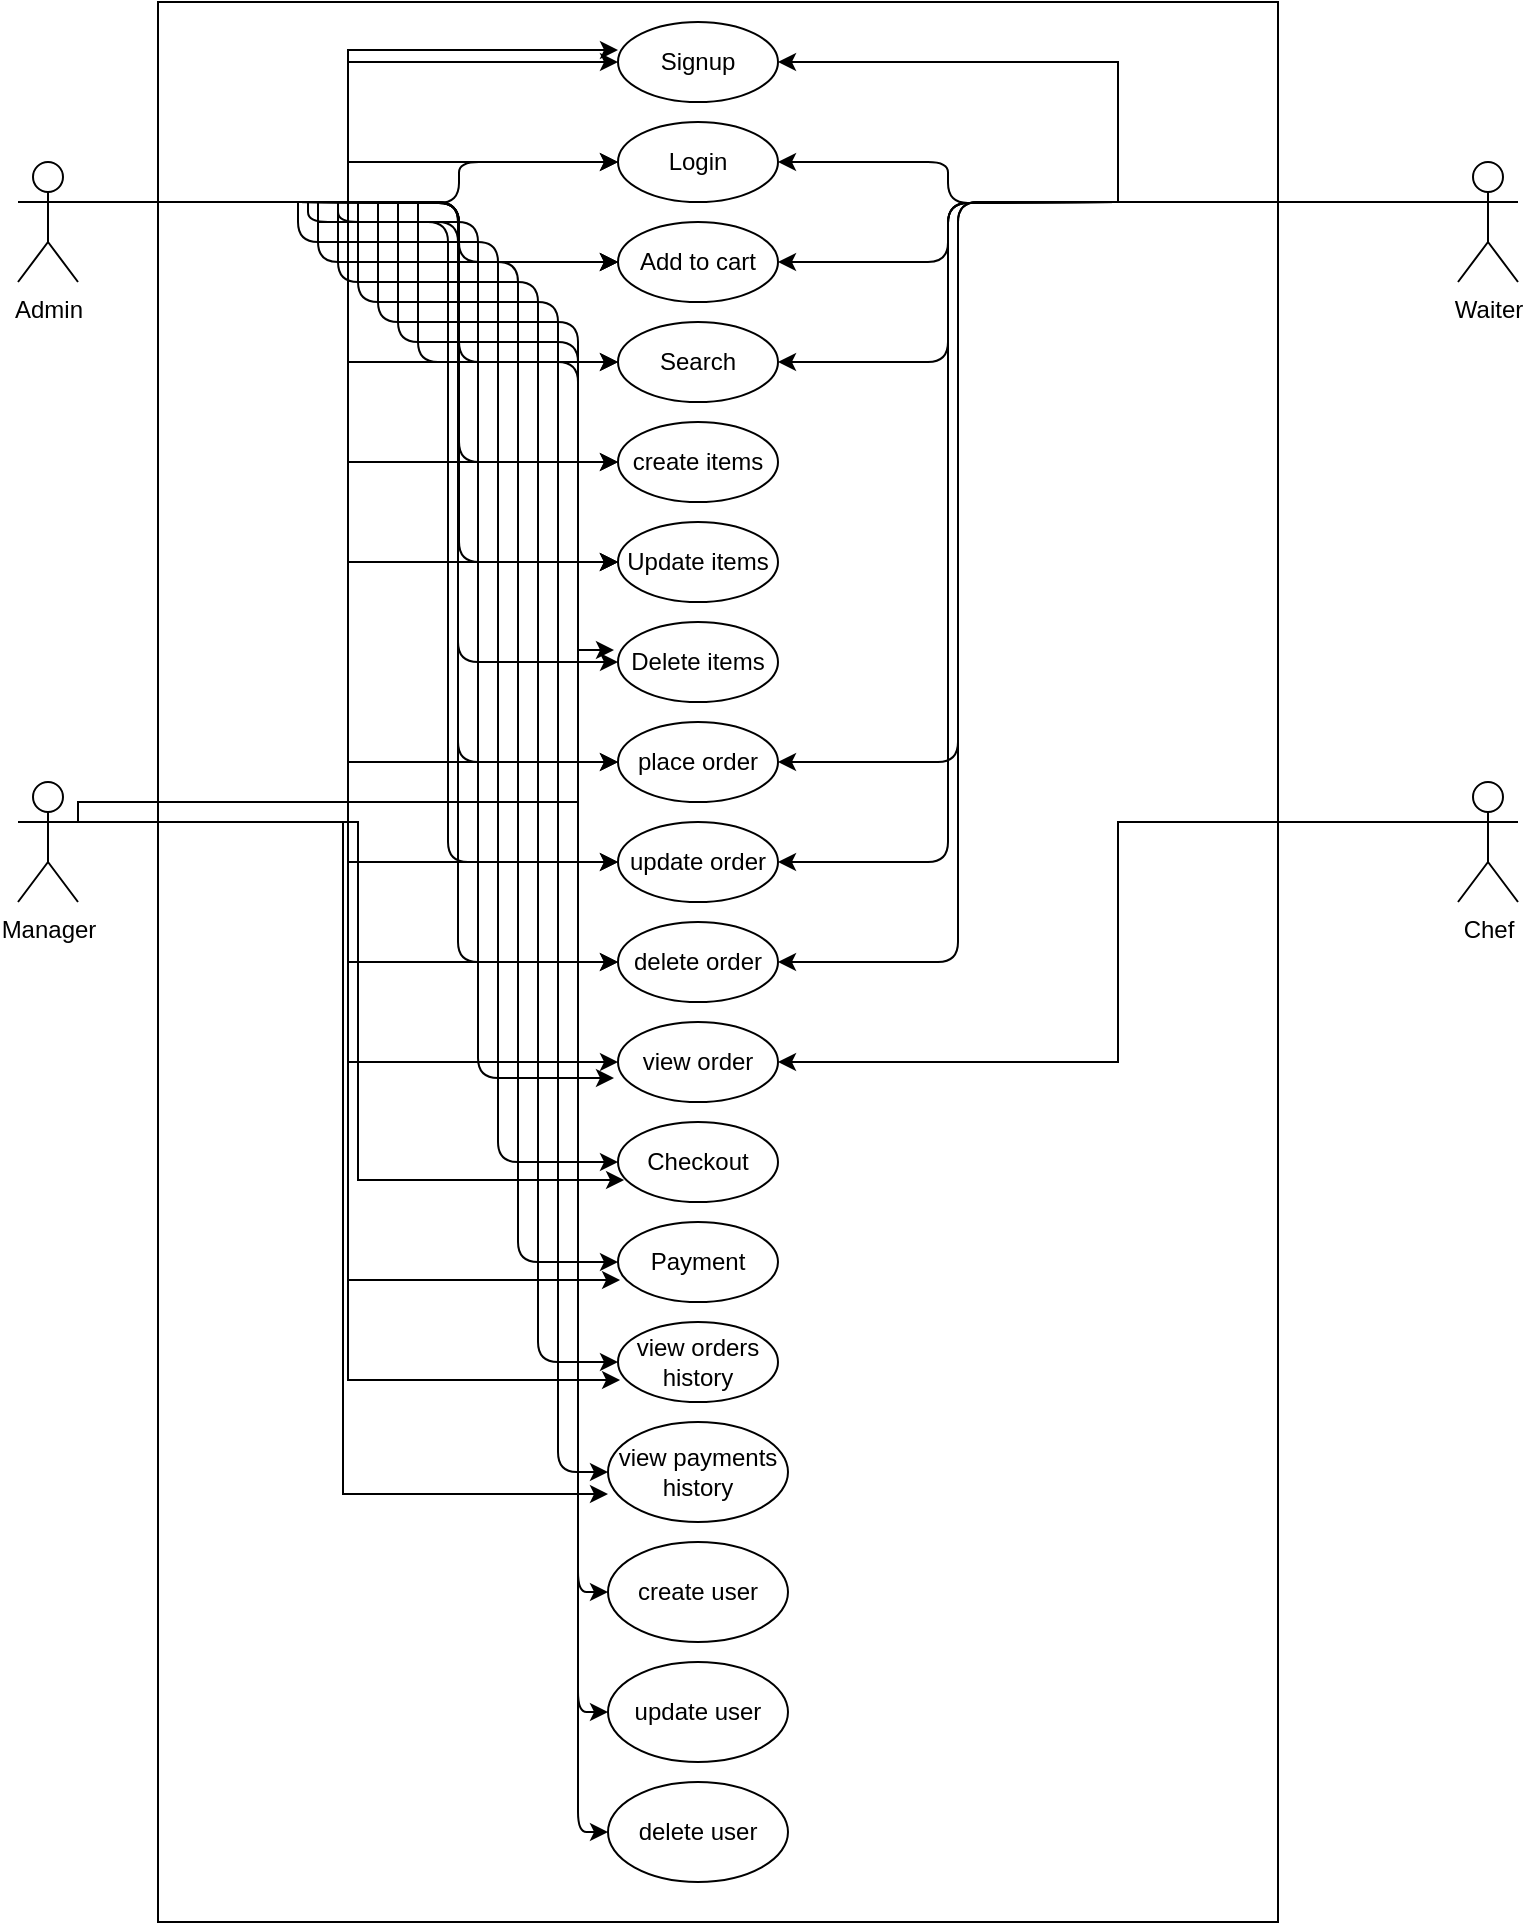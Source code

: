 <mxfile version="14.7.6" type="device"><diagram id="lyySrVzeMGHiCK7fGhuE" name="Page-1"><mxGraphModel dx="1102" dy="557" grid="1" gridSize="10" guides="1" tooltips="1" connect="1" arrows="1" fold="1" page="1" pageScale="1" pageWidth="1100" pageHeight="1700" math="0" shadow="0"><root><mxCell id="0"/><mxCell id="1" parent="0"/><mxCell id="WchAToy_5cwHlQF1QVoi-11" style="edgeStyle=orthogonalEdgeStyle;rounded=0;orthogonalLoop=1;jettySize=auto;html=1;exitX=0;exitY=0.333;exitDx=0;exitDy=0;exitPerimeter=0;entryX=1;entryY=0.5;entryDx=0;entryDy=0;" edge="1" parent="1" source="I7KHsMPPfPj0f8KATIQI-2" target="WchAToy_5cwHlQF1QVoi-10"><mxGeometry relative="1" as="geometry"/></mxCell><mxCell id="I7KHsMPPfPj0f8KATIQI-2" value="Chef" style="shape=umlActor;verticalLabelPosition=bottom;verticalAlign=top;html=1;outlineConnect=0;" parent="1" vertex="1"><mxGeometry x="930" y="470" width="30" height="60" as="geometry"/></mxCell><mxCell id="WchAToy_5cwHlQF1QVoi-2" style="edgeStyle=orthogonalEdgeStyle;rounded=0;orthogonalLoop=1;jettySize=auto;html=1;exitX=0;exitY=0.333;exitDx=0;exitDy=0;exitPerimeter=0;entryX=1;entryY=0.5;entryDx=0;entryDy=0;" edge="1" parent="1" source="I7KHsMPPfPj0f8KATIQI-3" target="I7KHsMPPfPj0f8KATIQI-8"><mxGeometry relative="1" as="geometry"><Array as="points"><mxPoint x="760" y="180"/><mxPoint x="760" y="110"/></Array></mxGeometry></mxCell><mxCell id="I7KHsMPPfPj0f8KATIQI-3" value="Waiter" style="shape=umlActor;verticalLabelPosition=bottom;verticalAlign=top;html=1;outlineConnect=0;" parent="1" vertex="1"><mxGeometry x="930" y="160" width="30" height="60" as="geometry"/></mxCell><mxCell id="WchAToy_5cwHlQF1QVoi-33" style="edgeStyle=orthogonalEdgeStyle;rounded=0;orthogonalLoop=1;jettySize=auto;html=1;exitX=1;exitY=0.333;exitDx=0;exitDy=0;exitPerimeter=0;entryX=0;entryY=0.5;entryDx=0;entryDy=0;" edge="1" parent="1" source="I7KHsMPPfPj0f8KATIQI-4" target="I7KHsMPPfPj0f8KATIQI-8"><mxGeometry relative="1" as="geometry"/></mxCell><mxCell id="WchAToy_5cwHlQF1QVoi-35" style="edgeStyle=orthogonalEdgeStyle;rounded=0;orthogonalLoop=1;jettySize=auto;html=1;exitX=1;exitY=0.333;exitDx=0;exitDy=0;exitPerimeter=0;entryX=0;entryY=0.5;entryDx=0;entryDy=0;" edge="1" parent="1" source="I7KHsMPPfPj0f8KATIQI-4" target="I7KHsMPPfPj0f8KATIQI-9"><mxGeometry relative="1" as="geometry"/></mxCell><mxCell id="WchAToy_5cwHlQF1QVoi-36" style="edgeStyle=orthogonalEdgeStyle;rounded=0;orthogonalLoop=1;jettySize=auto;html=1;exitX=1;exitY=0.333;exitDx=0;exitDy=0;exitPerimeter=0;entryX=0;entryY=0.5;entryDx=0;entryDy=0;" edge="1" parent="1" source="I7KHsMPPfPj0f8KATIQI-4" target="I7KHsMPPfPj0f8KATIQI-11"><mxGeometry relative="1" as="geometry"/></mxCell><mxCell id="WchAToy_5cwHlQF1QVoi-37" style="edgeStyle=orthogonalEdgeStyle;rounded=0;orthogonalLoop=1;jettySize=auto;html=1;exitX=1;exitY=0.333;exitDx=0;exitDy=0;exitPerimeter=0;entryX=0;entryY=0.5;entryDx=0;entryDy=0;" edge="1" parent="1" source="I7KHsMPPfPj0f8KATIQI-4" target="I7KHsMPPfPj0f8KATIQI-11"><mxGeometry relative="1" as="geometry"/></mxCell><mxCell id="WchAToy_5cwHlQF1QVoi-38" style="edgeStyle=orthogonalEdgeStyle;rounded=0;orthogonalLoop=1;jettySize=auto;html=1;exitX=1;exitY=0.333;exitDx=0;exitDy=0;exitPerimeter=0;entryX=0;entryY=0.5;entryDx=0;entryDy=0;" edge="1" parent="1" source="I7KHsMPPfPj0f8KATIQI-4" target="I7KHsMPPfPj0f8KATIQI-10"><mxGeometry relative="1" as="geometry"/></mxCell><mxCell id="WchAToy_5cwHlQF1QVoi-39" style="edgeStyle=orthogonalEdgeStyle;rounded=0;orthogonalLoop=1;jettySize=auto;html=1;exitX=1;exitY=0.333;exitDx=0;exitDy=0;exitPerimeter=0;entryX=0;entryY=0.5;entryDx=0;entryDy=0;" edge="1" parent="1" source="I7KHsMPPfPj0f8KATIQI-4" target="I7KHsMPPfPj0f8KATIQI-16"><mxGeometry relative="1" as="geometry"/></mxCell><mxCell id="WchAToy_5cwHlQF1QVoi-40" style="edgeStyle=orthogonalEdgeStyle;rounded=0;orthogonalLoop=1;jettySize=auto;html=1;exitX=1;exitY=0.333;exitDx=0;exitDy=0;exitPerimeter=0;entryX=0;entryY=0.5;entryDx=0;entryDy=0;" edge="1" parent="1" source="I7KHsMPPfPj0f8KATIQI-4" target="I7KHsMPPfPj0f8KATIQI-13"><mxGeometry relative="1" as="geometry"/></mxCell><mxCell id="WchAToy_5cwHlQF1QVoi-41" style="edgeStyle=orthogonalEdgeStyle;rounded=0;orthogonalLoop=1;jettySize=auto;html=1;exitX=1;exitY=0.333;exitDx=0;exitDy=0;exitPerimeter=0;entryX=0;entryY=0.5;entryDx=0;entryDy=0;" edge="1" parent="1" source="I7KHsMPPfPj0f8KATIQI-4" target="I7KHsMPPfPj0f8KATIQI-13"><mxGeometry relative="1" as="geometry"/></mxCell><mxCell id="WchAToy_5cwHlQF1QVoi-42" style="edgeStyle=orthogonalEdgeStyle;rounded=0;orthogonalLoop=1;jettySize=auto;html=1;exitX=1;exitY=0.333;exitDx=0;exitDy=0;exitPerimeter=0;entryX=-0.025;entryY=0.35;entryDx=0;entryDy=0;entryPerimeter=0;" edge="1" parent="1" source="I7KHsMPPfPj0f8KATIQI-4" target="I7KHsMPPfPj0f8KATIQI-14"><mxGeometry relative="1" as="geometry"><Array as="points"><mxPoint x="240" y="480"/><mxPoint x="490" y="480"/><mxPoint x="490" y="404"/></Array></mxGeometry></mxCell><mxCell id="WchAToy_5cwHlQF1QVoi-43" style="edgeStyle=orthogonalEdgeStyle;rounded=0;orthogonalLoop=1;jettySize=auto;html=1;exitX=1;exitY=0.333;exitDx=0;exitDy=0;exitPerimeter=0;entryX=0;entryY=0.5;entryDx=0;entryDy=0;" edge="1" parent="1" source="I7KHsMPPfPj0f8KATIQI-4" target="I7KHsMPPfPj0f8KATIQI-20"><mxGeometry relative="1" as="geometry"/></mxCell><mxCell id="WchAToy_5cwHlQF1QVoi-44" style="edgeStyle=orthogonalEdgeStyle;rounded=0;orthogonalLoop=1;jettySize=auto;html=1;exitX=1;exitY=0.333;exitDx=0;exitDy=0;exitPerimeter=0;entryX=0;entryY=0.5;entryDx=0;entryDy=0;" edge="1" parent="1" source="I7KHsMPPfPj0f8KATIQI-4" target="I7KHsMPPfPj0f8KATIQI-17"><mxGeometry relative="1" as="geometry"/></mxCell><mxCell id="WchAToy_5cwHlQF1QVoi-45" style="edgeStyle=orthogonalEdgeStyle;rounded=0;orthogonalLoop=1;jettySize=auto;html=1;exitX=1;exitY=0.333;exitDx=0;exitDy=0;exitPerimeter=0;entryX=0;entryY=0.5;entryDx=0;entryDy=0;" edge="1" parent="1" source="I7KHsMPPfPj0f8KATIQI-4" target="I7KHsMPPfPj0f8KATIQI-19"><mxGeometry relative="1" as="geometry"/></mxCell><mxCell id="WchAToy_5cwHlQF1QVoi-46" style="edgeStyle=orthogonalEdgeStyle;rounded=0;orthogonalLoop=1;jettySize=auto;html=1;exitX=1;exitY=0.333;exitDx=0;exitDy=0;exitPerimeter=0;entryX=0;entryY=0.5;entryDx=0;entryDy=0;" edge="1" parent="1" source="I7KHsMPPfPj0f8KATIQI-4" target="WchAToy_5cwHlQF1QVoi-10"><mxGeometry relative="1" as="geometry"/></mxCell><mxCell id="WchAToy_5cwHlQF1QVoi-47" style="edgeStyle=orthogonalEdgeStyle;rounded=0;orthogonalLoop=1;jettySize=auto;html=1;exitX=1;exitY=0.333;exitDx=0;exitDy=0;exitPerimeter=0;entryX=0.038;entryY=0.725;entryDx=0;entryDy=0;entryPerimeter=0;" edge="1" parent="1" source="I7KHsMPPfPj0f8KATIQI-4" target="I7KHsMPPfPj0f8KATIQI-12"><mxGeometry relative="1" as="geometry"><Array as="points"><mxPoint x="380" y="490"/><mxPoint x="380" y="669"/></Array></mxGeometry></mxCell><mxCell id="WchAToy_5cwHlQF1QVoi-48" style="edgeStyle=orthogonalEdgeStyle;rounded=0;orthogonalLoop=1;jettySize=auto;html=1;exitX=1;exitY=0.333;exitDx=0;exitDy=0;exitPerimeter=0;entryX=0.013;entryY=0.725;entryDx=0;entryDy=0;entryPerimeter=0;" edge="1" parent="1" source="I7KHsMPPfPj0f8KATIQI-4" target="I7KHsMPPfPj0f8KATIQI-15"><mxGeometry relative="1" as="geometry"/></mxCell><mxCell id="WchAToy_5cwHlQF1QVoi-49" style="edgeStyle=orthogonalEdgeStyle;rounded=0;orthogonalLoop=1;jettySize=auto;html=1;exitX=1;exitY=0.333;exitDx=0;exitDy=0;exitPerimeter=0;entryX=0.013;entryY=0.725;entryDx=0;entryDy=0;entryPerimeter=0;" edge="1" parent="1" source="I7KHsMPPfPj0f8KATIQI-4" target="I7KHsMPPfPj0f8KATIQI-21"><mxGeometry relative="1" as="geometry"/></mxCell><mxCell id="WchAToy_5cwHlQF1QVoi-50" style="edgeStyle=orthogonalEdgeStyle;rounded=0;orthogonalLoop=1;jettySize=auto;html=1;exitX=1;exitY=0.333;exitDx=0;exitDy=0;exitPerimeter=0;entryX=0;entryY=0.72;entryDx=0;entryDy=0;entryPerimeter=0;" edge="1" parent="1" source="I7KHsMPPfPj0f8KATIQI-4" target="I7KHsMPPfPj0f8KATIQI-22"><mxGeometry relative="1" as="geometry"/></mxCell><mxCell id="I7KHsMPPfPj0f8KATIQI-4" value="Manager" style="shape=umlActor;verticalLabelPosition=bottom;verticalAlign=top;html=1;outlineConnect=0;" parent="1" vertex="1"><mxGeometry x="210" y="470" width="30" height="60" as="geometry"/></mxCell><mxCell id="WchAToy_5cwHlQF1QVoi-12" style="edgeStyle=orthogonalEdgeStyle;rounded=0;orthogonalLoop=1;jettySize=auto;html=1;exitX=1;exitY=0.333;exitDx=0;exitDy=0;exitPerimeter=0;entryX=0;entryY=0.35;entryDx=0;entryDy=0;entryPerimeter=0;" edge="1" parent="1" source="I7KHsMPPfPj0f8KATIQI-5" target="I7KHsMPPfPj0f8KATIQI-8"><mxGeometry relative="1" as="geometry"/></mxCell><object label="Admin" id="I7KHsMPPfPj0f8KATIQI-5"><mxCell style="shape=umlActor;verticalLabelPosition=bottom;verticalAlign=top;html=1;outlineConnect=0;" parent="1" vertex="1"><mxGeometry x="210" y="160" width="30" height="60" as="geometry"/></mxCell></object><mxCell id="I7KHsMPPfPj0f8KATIQI-8" value="Signup" style="ellipse;whiteSpace=wrap;html=1;" parent="1" vertex="1"><mxGeometry x="510" y="90" width="80" height="40" as="geometry"/></mxCell><mxCell id="I7KHsMPPfPj0f8KATIQI-9" value="Login" style="ellipse;whiteSpace=wrap;html=1;" parent="1" vertex="1"><mxGeometry x="510" y="140" width="80" height="40" as="geometry"/></mxCell><mxCell id="I7KHsMPPfPj0f8KATIQI-10" value="Search" style="ellipse;whiteSpace=wrap;html=1;" parent="1" vertex="1"><mxGeometry x="510" y="240" width="80" height="40" as="geometry"/></mxCell><mxCell id="I7KHsMPPfPj0f8KATIQI-11" value="Add to cart" style="ellipse;whiteSpace=wrap;html=1;" parent="1" vertex="1"><mxGeometry x="510" y="190" width="80" height="40" as="geometry"/></mxCell><mxCell id="I7KHsMPPfPj0f8KATIQI-12" value="Checkout" style="ellipse;whiteSpace=wrap;html=1;" parent="1" vertex="1"><mxGeometry x="510" y="640" width="80" height="40" as="geometry"/></mxCell><mxCell id="I7KHsMPPfPj0f8KATIQI-13" value="Update items" style="ellipse;whiteSpace=wrap;html=1;" parent="1" vertex="1"><mxGeometry x="510" y="340" width="80" height="40" as="geometry"/></mxCell><mxCell id="I7KHsMPPfPj0f8KATIQI-14" value="Delete items" style="ellipse;whiteSpace=wrap;html=1;" parent="1" vertex="1"><mxGeometry x="510" y="390" width="80" height="40" as="geometry"/></mxCell><mxCell id="I7KHsMPPfPj0f8KATIQI-15" value="Payment" style="ellipse;whiteSpace=wrap;html=1;" parent="1" vertex="1"><mxGeometry x="510" y="690" width="80" height="40" as="geometry"/></mxCell><mxCell id="I7KHsMPPfPj0f8KATIQI-16" value="create items" style="ellipse;whiteSpace=wrap;html=1;" parent="1" vertex="1"><mxGeometry x="510" y="290" width="80" height="40" as="geometry"/></mxCell><mxCell id="I7KHsMPPfPj0f8KATIQI-17" value="update order" style="ellipse;whiteSpace=wrap;html=1;" parent="1" vertex="1"><mxGeometry x="510" y="490" width="80" height="40" as="geometry"/></mxCell><mxCell id="I7KHsMPPfPj0f8KATIQI-19" value="delete order" style="ellipse;whiteSpace=wrap;html=1;" parent="1" vertex="1"><mxGeometry x="510" y="540" width="80" height="40" as="geometry"/></mxCell><mxCell id="I7KHsMPPfPj0f8KATIQI-20" value="place order" style="ellipse;whiteSpace=wrap;html=1;" parent="1" vertex="1"><mxGeometry x="510" y="440" width="80" height="40" as="geometry"/></mxCell><mxCell id="I7KHsMPPfPj0f8KATIQI-21" value="view orders history" style="ellipse;whiteSpace=wrap;html=1;" parent="1" vertex="1"><mxGeometry x="510" y="740" width="80" height="40" as="geometry"/></mxCell><mxCell id="I7KHsMPPfPj0f8KATIQI-22" value="view payments history" style="ellipse;whiteSpace=wrap;html=1;" parent="1" vertex="1"><mxGeometry x="505" y="790" width="90" height="50" as="geometry"/></mxCell><mxCell id="WchAToy_5cwHlQF1QVoi-3" value="" style="endArrow=classic;html=1;entryX=1;entryY=0.5;entryDx=0;entryDy=0;edgeStyle=orthogonalEdgeStyle;" edge="1" parent="1" target="I7KHsMPPfPj0f8KATIQI-9"><mxGeometry width="50" height="50" relative="1" as="geometry"><mxPoint x="760" y="180" as="sourcePoint"/><mxPoint x="580" y="260" as="targetPoint"/></mxGeometry></mxCell><mxCell id="WchAToy_5cwHlQF1QVoi-4" value="" style="endArrow=classic;html=1;entryX=1;entryY=0.5;entryDx=0;entryDy=0;edgeStyle=orthogonalEdgeStyle;" edge="1" parent="1" target="I7KHsMPPfPj0f8KATIQI-11"><mxGeometry width="50" height="50" relative="1" as="geometry"><mxPoint x="760" y="180" as="sourcePoint"/><mxPoint x="600" y="170" as="targetPoint"/></mxGeometry></mxCell><mxCell id="WchAToy_5cwHlQF1QVoi-5" value="" style="endArrow=classic;html=1;entryX=1;entryY=0.5;entryDx=0;entryDy=0;edgeStyle=orthogonalEdgeStyle;" edge="1" parent="1" target="I7KHsMPPfPj0f8KATIQI-10"><mxGeometry width="50" height="50" relative="1" as="geometry"><mxPoint x="760" y="180" as="sourcePoint"/><mxPoint x="600" y="220" as="targetPoint"/></mxGeometry></mxCell><mxCell id="WchAToy_5cwHlQF1QVoi-6" value="" style="endArrow=classic;html=1;entryX=1;entryY=0.5;entryDx=0;entryDy=0;edgeStyle=orthogonalEdgeStyle;" edge="1" parent="1" target="I7KHsMPPfPj0f8KATIQI-17"><mxGeometry width="50" height="50" relative="1" as="geometry"><mxPoint x="760" y="180" as="sourcePoint"/><mxPoint x="600" y="270" as="targetPoint"/></mxGeometry></mxCell><mxCell id="WchAToy_5cwHlQF1QVoi-7" value="" style="endArrow=classic;html=1;entryX=1;entryY=0.5;entryDx=0;entryDy=0;edgeStyle=orthogonalEdgeStyle;" edge="1" parent="1" target="I7KHsMPPfPj0f8KATIQI-20"><mxGeometry width="50" height="50" relative="1" as="geometry"><mxPoint x="760" y="180" as="sourcePoint"/><mxPoint x="600" y="520" as="targetPoint"/><Array as="points"><mxPoint x="770" y="180"/><mxPoint x="680" y="180"/><mxPoint x="680" y="460"/></Array></mxGeometry></mxCell><mxCell id="WchAToy_5cwHlQF1QVoi-8" value="" style="endArrow=classic;html=1;entryX=1;entryY=0.5;entryDx=0;entryDy=0;edgeStyle=orthogonalEdgeStyle;" edge="1" parent="1" target="I7KHsMPPfPj0f8KATIQI-19"><mxGeometry width="50" height="50" relative="1" as="geometry"><mxPoint x="780" y="180" as="sourcePoint"/><mxPoint x="600" y="520" as="targetPoint"/><Array as="points"><mxPoint x="770" y="180"/><mxPoint x="680" y="180"/><mxPoint x="680" y="560"/></Array></mxGeometry></mxCell><mxCell id="WchAToy_5cwHlQF1QVoi-10" value="view order" style="ellipse;whiteSpace=wrap;html=1;" vertex="1" parent="1"><mxGeometry x="510" y="590" width="80" height="40" as="geometry"/></mxCell><mxCell id="WchAToy_5cwHlQF1QVoi-13" value="" style="endArrow=classic;html=1;edgeStyle=orthogonalEdgeStyle;entryX=0;entryY=0.5;entryDx=0;entryDy=0;" edge="1" parent="1" target="I7KHsMPPfPj0f8KATIQI-9"><mxGeometry width="50" height="50" relative="1" as="geometry"><mxPoint x="350" y="180" as="sourcePoint"/><mxPoint x="580" y="250" as="targetPoint"/></mxGeometry></mxCell><mxCell id="WchAToy_5cwHlQF1QVoi-14" value="" style="endArrow=classic;html=1;edgeStyle=orthogonalEdgeStyle;entryX=0;entryY=0.5;entryDx=0;entryDy=0;" edge="1" parent="1" target="I7KHsMPPfPj0f8KATIQI-11"><mxGeometry width="50" height="50" relative="1" as="geometry"><mxPoint x="350" y="180" as="sourcePoint"/><mxPoint x="520" y="170" as="targetPoint"/></mxGeometry></mxCell><mxCell id="WchAToy_5cwHlQF1QVoi-15" value="" style="endArrow=classic;html=1;edgeStyle=orthogonalEdgeStyle;entryX=0;entryY=0.5;entryDx=0;entryDy=0;" edge="1" parent="1" target="I7KHsMPPfPj0f8KATIQI-10"><mxGeometry width="50" height="50" relative="1" as="geometry"><mxPoint x="350" y="180" as="sourcePoint"/><mxPoint x="520" y="220" as="targetPoint"/></mxGeometry></mxCell><mxCell id="WchAToy_5cwHlQF1QVoi-16" value="" style="endArrow=classic;html=1;edgeStyle=orthogonalEdgeStyle;entryX=0;entryY=0.5;entryDx=0;entryDy=0;" edge="1" parent="1" target="I7KHsMPPfPj0f8KATIQI-16"><mxGeometry width="50" height="50" relative="1" as="geometry"><mxPoint x="350" y="180" as="sourcePoint"/><mxPoint x="520" y="270" as="targetPoint"/></mxGeometry></mxCell><mxCell id="WchAToy_5cwHlQF1QVoi-17" value="" style="endArrow=classic;html=1;edgeStyle=orthogonalEdgeStyle;entryX=0;entryY=0.5;entryDx=0;entryDy=0;" edge="1" parent="1" target="I7KHsMPPfPj0f8KATIQI-13"><mxGeometry width="50" height="50" relative="1" as="geometry"><mxPoint x="350" y="180" as="sourcePoint"/><mxPoint x="520" y="320" as="targetPoint"/></mxGeometry></mxCell><mxCell id="WchAToy_5cwHlQF1QVoi-18" value="" style="endArrow=classic;html=1;edgeStyle=orthogonalEdgeStyle;entryX=0;entryY=0.5;entryDx=0;entryDy=0;" edge="1" parent="1" target="I7KHsMPPfPj0f8KATIQI-14"><mxGeometry width="50" height="50" relative="1" as="geometry"><mxPoint x="360" y="180" as="sourcePoint"/><mxPoint x="520" y="370" as="targetPoint"/><Array as="points"><mxPoint x="430" y="180"/><mxPoint x="430" y="410"/></Array></mxGeometry></mxCell><mxCell id="WchAToy_5cwHlQF1QVoi-19" value="" style="endArrow=classic;html=1;edgeStyle=orthogonalEdgeStyle;entryX=0;entryY=0.5;entryDx=0;entryDy=0;" edge="1" parent="1" target="I7KHsMPPfPj0f8KATIQI-20"><mxGeometry width="50" height="50" relative="1" as="geometry"><mxPoint x="370" y="180" as="sourcePoint"/><mxPoint x="520" y="420" as="targetPoint"/><Array as="points"><mxPoint x="370" y="190"/><mxPoint x="430" y="190"/><mxPoint x="430" y="460"/></Array></mxGeometry></mxCell><mxCell id="WchAToy_5cwHlQF1QVoi-20" value="" style="endArrow=classic;html=1;edgeStyle=orthogonalEdgeStyle;entryX=0;entryY=0.5;entryDx=0;entryDy=0;" edge="1" parent="1" target="I7KHsMPPfPj0f8KATIQI-17"><mxGeometry width="50" height="50" relative="1" as="geometry"><mxPoint x="355" y="180" as="sourcePoint"/><mxPoint x="505" y="460" as="targetPoint"/><Array as="points"><mxPoint x="355" y="190"/><mxPoint x="425" y="190"/><mxPoint x="425" y="510"/></Array></mxGeometry></mxCell><mxCell id="WchAToy_5cwHlQF1QVoi-21" value="" style="endArrow=classic;html=1;edgeStyle=orthogonalEdgeStyle;entryX=0;entryY=0.5;entryDx=0;entryDy=0;" edge="1" parent="1" target="I7KHsMPPfPj0f8KATIQI-19"><mxGeometry width="50" height="50" relative="1" as="geometry"><mxPoint x="350" y="180" as="sourcePoint"/><mxPoint x="520" y="520" as="targetPoint"/><Array as="points"><mxPoint x="430" y="180"/><mxPoint x="430" y="560"/></Array></mxGeometry></mxCell><mxCell id="WchAToy_5cwHlQF1QVoi-22" value="" style="endArrow=classic;html=1;edgeStyle=orthogonalEdgeStyle;entryX=-0.025;entryY=0.7;entryDx=0;entryDy=0;entryPerimeter=0;" edge="1" parent="1" target="WchAToy_5cwHlQF1QVoi-10"><mxGeometry width="50" height="50" relative="1" as="geometry"><mxPoint x="360" y="190" as="sourcePoint"/><mxPoint x="520" y="570" as="targetPoint"/><Array as="points"><mxPoint x="440" y="190"/><mxPoint x="440" y="618"/></Array></mxGeometry></mxCell><mxCell id="WchAToy_5cwHlQF1QVoi-23" value="" style="endArrow=classic;html=1;edgeStyle=orthogonalEdgeStyle;entryX=0;entryY=0.5;entryDx=0;entryDy=0;" edge="1" parent="1" target="I7KHsMPPfPj0f8KATIQI-12"><mxGeometry width="50" height="50" relative="1" as="geometry"><mxPoint x="350" y="180" as="sourcePoint"/><mxPoint x="518" y="628" as="targetPoint"/><Array as="points"><mxPoint x="450" y="200"/><mxPoint x="450" y="660"/></Array></mxGeometry></mxCell><mxCell id="WchAToy_5cwHlQF1QVoi-24" value="" style="endArrow=classic;html=1;edgeStyle=orthogonalEdgeStyle;entryX=0;entryY=0.5;entryDx=0;entryDy=0;" edge="1" parent="1" target="I7KHsMPPfPj0f8KATIQI-15"><mxGeometry width="50" height="50" relative="1" as="geometry"><mxPoint x="360" y="180" as="sourcePoint"/><mxPoint x="520" y="670" as="targetPoint"/><Array as="points"><mxPoint x="360" y="210"/><mxPoint x="460" y="210"/><mxPoint x="460" y="710"/></Array></mxGeometry></mxCell><mxCell id="WchAToy_5cwHlQF1QVoi-25" value="" style="endArrow=classic;html=1;edgeStyle=orthogonalEdgeStyle;entryX=0;entryY=0.5;entryDx=0;entryDy=0;" edge="1" parent="1" target="I7KHsMPPfPj0f8KATIQI-21"><mxGeometry width="50" height="50" relative="1" as="geometry"><mxPoint x="370" y="180" as="sourcePoint"/><mxPoint x="520" y="720" as="targetPoint"/><Array as="points"><mxPoint x="370" y="220"/><mxPoint x="470" y="220"/><mxPoint x="470" y="760"/></Array></mxGeometry></mxCell><mxCell id="WchAToy_5cwHlQF1QVoi-26" value="" style="endArrow=classic;html=1;edgeStyle=orthogonalEdgeStyle;entryX=0;entryY=0.5;entryDx=0;entryDy=0;" edge="1" parent="1" target="I7KHsMPPfPj0f8KATIQI-22"><mxGeometry width="50" height="50" relative="1" as="geometry"><mxPoint x="380" y="180" as="sourcePoint"/><mxPoint x="520" y="770" as="targetPoint"/><Array as="points"><mxPoint x="380" y="230"/><mxPoint x="480" y="230"/><mxPoint x="480" y="815"/></Array></mxGeometry></mxCell><mxCell id="WchAToy_5cwHlQF1QVoi-27" value="create user" style="ellipse;whiteSpace=wrap;html=1;" vertex="1" parent="1"><mxGeometry x="505" y="850" width="90" height="50" as="geometry"/></mxCell><mxCell id="WchAToy_5cwHlQF1QVoi-28" value="update user" style="ellipse;whiteSpace=wrap;html=1;" vertex="1" parent="1"><mxGeometry x="505" y="910" width="90" height="50" as="geometry"/></mxCell><mxCell id="WchAToy_5cwHlQF1QVoi-29" value="delete user" style="ellipse;whiteSpace=wrap;html=1;" vertex="1" parent="1"><mxGeometry x="505" y="970" width="90" height="50" as="geometry"/></mxCell><mxCell id="WchAToy_5cwHlQF1QVoi-30" value="" style="endArrow=classic;html=1;edgeStyle=orthogonalEdgeStyle;entryX=0;entryY=0.5;entryDx=0;entryDy=0;" edge="1" parent="1" target="WchAToy_5cwHlQF1QVoi-27"><mxGeometry width="50" height="50" relative="1" as="geometry"><mxPoint x="390" y="180" as="sourcePoint"/><mxPoint x="515" y="825" as="targetPoint"/><Array as="points"><mxPoint x="390" y="240"/><mxPoint x="490" y="240"/><mxPoint x="490" y="875"/></Array></mxGeometry></mxCell><mxCell id="WchAToy_5cwHlQF1QVoi-31" value="" style="endArrow=classic;html=1;edgeStyle=orthogonalEdgeStyle;entryX=0;entryY=0.5;entryDx=0;entryDy=0;" edge="1" parent="1" target="WchAToy_5cwHlQF1QVoi-28"><mxGeometry width="50" height="50" relative="1" as="geometry"><mxPoint x="400" y="180" as="sourcePoint"/><mxPoint x="515" y="885" as="targetPoint"/><Array as="points"><mxPoint x="400" y="250"/><mxPoint x="490" y="250"/><mxPoint x="490" y="935"/></Array></mxGeometry></mxCell><mxCell id="WchAToy_5cwHlQF1QVoi-32" value="" style="endArrow=classic;html=1;edgeStyle=orthogonalEdgeStyle;entryX=0;entryY=0.5;entryDx=0;entryDy=0;" edge="1" parent="1" target="WchAToy_5cwHlQF1QVoi-29"><mxGeometry width="50" height="50" relative="1" as="geometry"><mxPoint x="410" y="180" as="sourcePoint"/><mxPoint x="515" y="945" as="targetPoint"/><Array as="points"><mxPoint x="410" y="260"/><mxPoint x="490" y="260"/><mxPoint x="490" y="995"/></Array></mxGeometry></mxCell><mxCell id="WchAToy_5cwHlQF1QVoi-53" value="" style="rounded=0;whiteSpace=wrap;html=1;fillColor=none;" vertex="1" parent="1"><mxGeometry x="280" y="80" width="560" height="960" as="geometry"/></mxCell></root></mxGraphModel></diagram></mxfile>